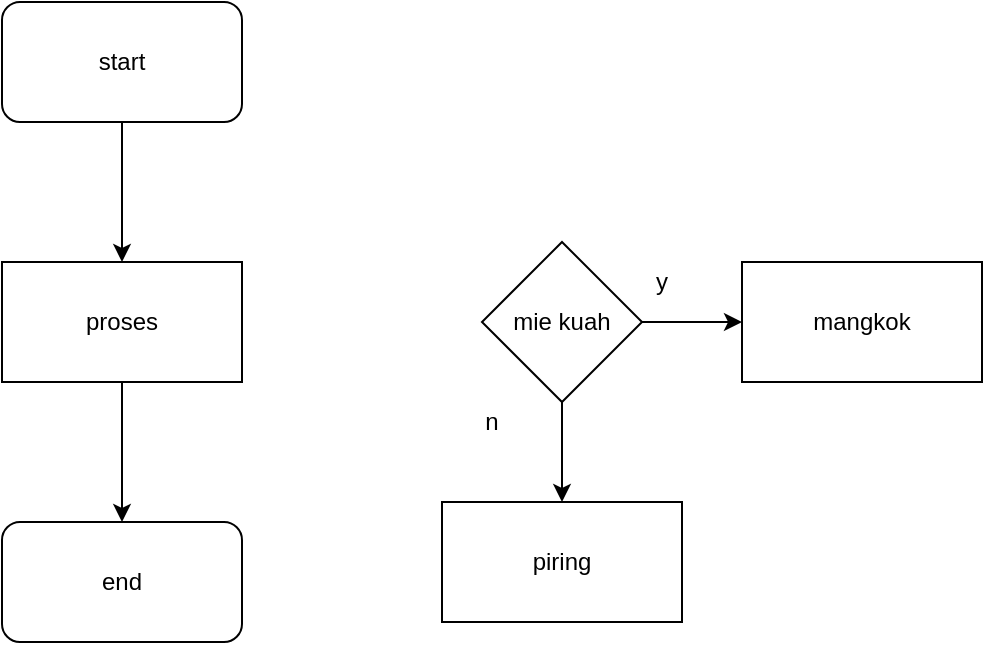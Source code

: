 <mxfile>
    <diagram id="ZloPPFwZsBjUi4w_09IA" name="Page-1">
        <mxGraphModel dx="589" dy="357" grid="1" gridSize="10" guides="1" tooltips="1" connect="1" arrows="1" fold="1" page="1" pageScale="1" pageWidth="850" pageHeight="1100" math="0" shadow="0">
            <root>
                <mxCell id="0"/>
                <mxCell id="1" parent="0"/>
                <mxCell id="5" value="" style="edgeStyle=none;html=1;" edge="1" parent="1" source="2" target="4">
                    <mxGeometry relative="1" as="geometry"/>
                </mxCell>
                <mxCell id="2" value="start" style="rounded=1;whiteSpace=wrap;html=1;" vertex="1" parent="1">
                    <mxGeometry x="160" y="30" width="120" height="60" as="geometry"/>
                </mxCell>
                <mxCell id="3" value="end" style="rounded=1;whiteSpace=wrap;html=1;" vertex="1" parent="1">
                    <mxGeometry x="160" y="290" width="120" height="60" as="geometry"/>
                </mxCell>
                <mxCell id="6" value="" style="edgeStyle=none;html=1;" edge="1" parent="1" source="4" target="3">
                    <mxGeometry relative="1" as="geometry"/>
                </mxCell>
                <mxCell id="4" value="proses" style="rounded=0;whiteSpace=wrap;html=1;" vertex="1" parent="1">
                    <mxGeometry x="160" y="160" width="120" height="60" as="geometry"/>
                </mxCell>
                <mxCell id="9" value="" style="edgeStyle=none;html=1;" edge="1" parent="1" source="7" target="8">
                    <mxGeometry relative="1" as="geometry"/>
                </mxCell>
                <mxCell id="12" value="" style="edgeStyle=none;html=1;" edge="1" parent="1" source="7" target="11">
                    <mxGeometry relative="1" as="geometry"/>
                </mxCell>
                <mxCell id="7" value="mie kuah" style="rhombus;whiteSpace=wrap;html=1;" vertex="1" parent="1">
                    <mxGeometry x="400" y="150" width="80" height="80" as="geometry"/>
                </mxCell>
                <mxCell id="8" value="piring" style="rounded=0;whiteSpace=wrap;html=1;" vertex="1" parent="1">
                    <mxGeometry x="380" y="280" width="120" height="60" as="geometry"/>
                </mxCell>
                <mxCell id="10" value="n" style="text;html=1;strokeColor=none;fillColor=none;align=center;verticalAlign=middle;whiteSpace=wrap;rounded=0;" vertex="1" parent="1">
                    <mxGeometry x="385" y="230" width="40" height="20" as="geometry"/>
                </mxCell>
                <mxCell id="11" value="mangkok" style="rounded=0;whiteSpace=wrap;html=1;" vertex="1" parent="1">
                    <mxGeometry x="530" y="160" width="120" height="60" as="geometry"/>
                </mxCell>
                <mxCell id="13" value="y" style="text;html=1;strokeColor=none;fillColor=none;align=center;verticalAlign=middle;whiteSpace=wrap;rounded=0;" vertex="1" parent="1">
                    <mxGeometry x="470" y="160" width="40" height="20" as="geometry"/>
                </mxCell>
            </root>
        </mxGraphModel>
    </diagram>
</mxfile>
